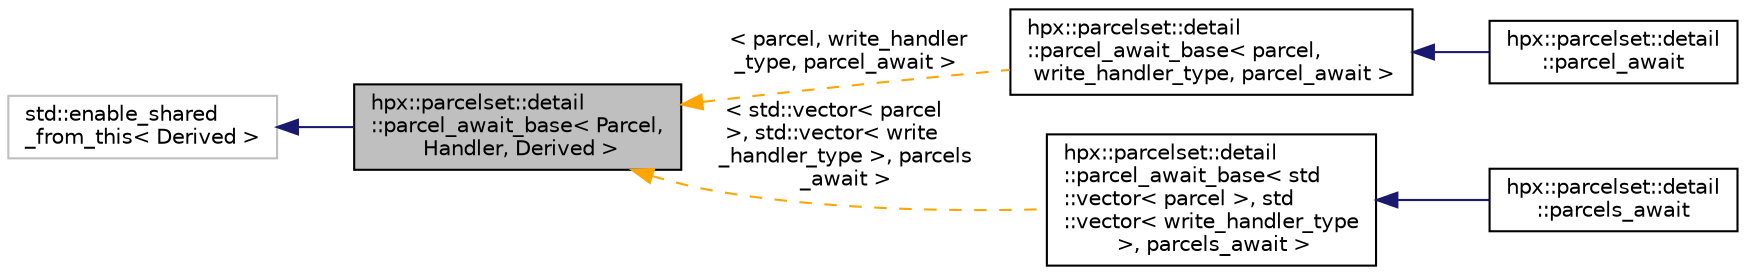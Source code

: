 digraph "hpx::parcelset::detail::parcel_await_base&lt; Parcel, Handler, Derived &gt;"
{
  edge [fontname="Helvetica",fontsize="10",labelfontname="Helvetica",labelfontsize="10"];
  node [fontname="Helvetica",fontsize="10",shape=record];
  rankdir="LR";
  Node0 [label="hpx::parcelset::detail\l::parcel_await_base\< Parcel,\l Handler, Derived \>",height=0.2,width=0.4,color="black", fillcolor="grey75", style="filled", fontcolor="black"];
  Node1 -> Node0 [dir="back",color="midnightblue",fontsize="10",style="solid",fontname="Helvetica"];
  Node1 [label="std::enable_shared\l_from_this\< Derived \>",height=0.2,width=0.4,color="grey75", fillcolor="white", style="filled"];
  Node0 -> Node2 [dir="back",color="orange",fontsize="10",style="dashed",label=" \< parcel, write_handler\l_type, parcel_await \>" ,fontname="Helvetica"];
  Node2 [label="hpx::parcelset::detail\l::parcel_await_base\< parcel,\l write_handler_type, parcel_await \>",height=0.2,width=0.4,color="black", fillcolor="white", style="filled",URL="$d8/d99/structhpx_1_1parcelset_1_1detail_1_1parcel__await__base.html"];
  Node2 -> Node3 [dir="back",color="midnightblue",fontsize="10",style="solid",fontname="Helvetica"];
  Node3 [label="hpx::parcelset::detail\l::parcel_await",height=0.2,width=0.4,color="black", fillcolor="white", style="filled",URL="$dd/d74/structhpx_1_1parcelset_1_1detail_1_1parcel__await.html"];
  Node0 -> Node4 [dir="back",color="orange",fontsize="10",style="dashed",label=" \< std::vector\< parcel\l \>, std::vector\< write\l_handler_type \>, parcels\l_await \>" ,fontname="Helvetica"];
  Node4 [label="hpx::parcelset::detail\l::parcel_await_base\< std\l::vector\< parcel \>, std\l::vector\< write_handler_type\l \>, parcels_await \>",height=0.2,width=0.4,color="black", fillcolor="white", style="filled",URL="$d8/d99/structhpx_1_1parcelset_1_1detail_1_1parcel__await__base.html"];
  Node4 -> Node5 [dir="back",color="midnightblue",fontsize="10",style="solid",fontname="Helvetica"];
  Node5 [label="hpx::parcelset::detail\l::parcels_await",height=0.2,width=0.4,color="black", fillcolor="white", style="filled",URL="$d2/dae/structhpx_1_1parcelset_1_1detail_1_1parcels__await.html"];
}
